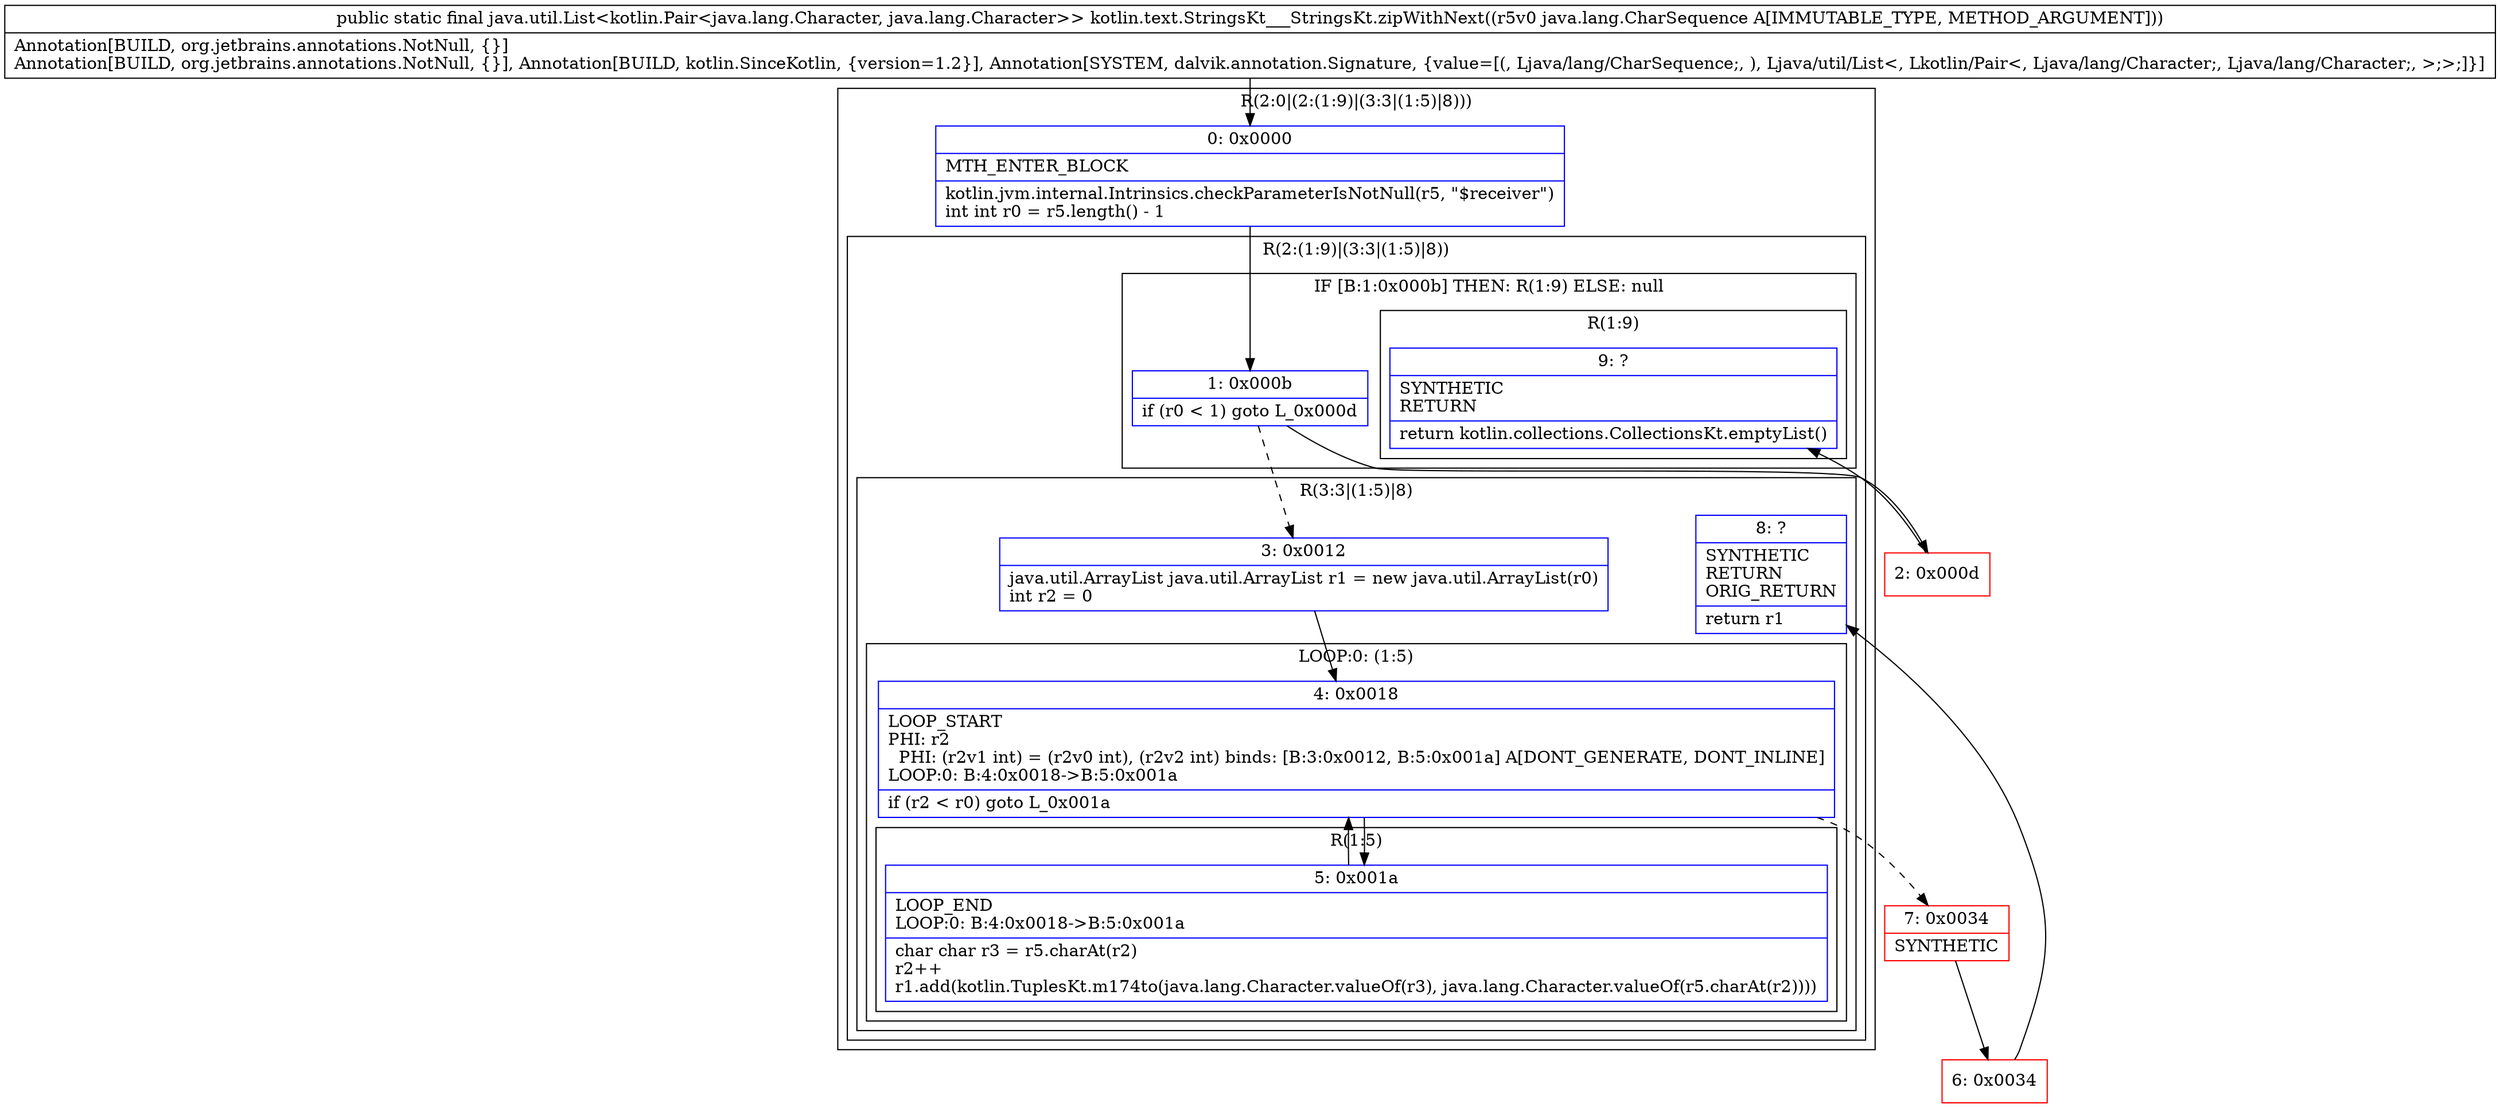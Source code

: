 digraph "CFG forkotlin.text.StringsKt___StringsKt.zipWithNext(Ljava\/lang\/CharSequence;)Ljava\/util\/List;" {
subgraph cluster_Region_534429026 {
label = "R(2:0|(2:(1:9)|(3:3|(1:5)|8)))";
node [shape=record,color=blue];
Node_0 [shape=record,label="{0\:\ 0x0000|MTH_ENTER_BLOCK\l|kotlin.jvm.internal.Intrinsics.checkParameterIsNotNull(r5, \"$receiver\")\lint int r0 = r5.length() \- 1\l}"];
subgraph cluster_Region_460128237 {
label = "R(2:(1:9)|(3:3|(1:5)|8))";
node [shape=record,color=blue];
subgraph cluster_IfRegion_738174943 {
label = "IF [B:1:0x000b] THEN: R(1:9) ELSE: null";
node [shape=record,color=blue];
Node_1 [shape=record,label="{1\:\ 0x000b|if (r0 \< 1) goto L_0x000d\l}"];
subgraph cluster_Region_1182527970 {
label = "R(1:9)";
node [shape=record,color=blue];
Node_9 [shape=record,label="{9\:\ ?|SYNTHETIC\lRETURN\l|return kotlin.collections.CollectionsKt.emptyList()\l}"];
}
}
subgraph cluster_Region_1886665763 {
label = "R(3:3|(1:5)|8)";
node [shape=record,color=blue];
Node_3 [shape=record,label="{3\:\ 0x0012|java.util.ArrayList java.util.ArrayList r1 = new java.util.ArrayList(r0)\lint r2 = 0\l}"];
subgraph cluster_LoopRegion_947396984 {
label = "LOOP:0: (1:5)";
node [shape=record,color=blue];
Node_4 [shape=record,label="{4\:\ 0x0018|LOOP_START\lPHI: r2 \l  PHI: (r2v1 int) = (r2v0 int), (r2v2 int) binds: [B:3:0x0012, B:5:0x001a] A[DONT_GENERATE, DONT_INLINE]\lLOOP:0: B:4:0x0018\-\>B:5:0x001a\l|if (r2 \< r0) goto L_0x001a\l}"];
subgraph cluster_Region_1921231544 {
label = "R(1:5)";
node [shape=record,color=blue];
Node_5 [shape=record,label="{5\:\ 0x001a|LOOP_END\lLOOP:0: B:4:0x0018\-\>B:5:0x001a\l|char char r3 = r5.charAt(r2)\lr2++\lr1.add(kotlin.TuplesKt.m174to(java.lang.Character.valueOf(r3), java.lang.Character.valueOf(r5.charAt(r2))))\l}"];
}
}
Node_8 [shape=record,label="{8\:\ ?|SYNTHETIC\lRETURN\lORIG_RETURN\l|return r1\l}"];
}
}
}
Node_2 [shape=record,color=red,label="{2\:\ 0x000d}"];
Node_6 [shape=record,color=red,label="{6\:\ 0x0034}"];
Node_7 [shape=record,color=red,label="{7\:\ 0x0034|SYNTHETIC\l}"];
MethodNode[shape=record,label="{public static final java.util.List\<kotlin.Pair\<java.lang.Character, java.lang.Character\>\> kotlin.text.StringsKt___StringsKt.zipWithNext((r5v0 java.lang.CharSequence A[IMMUTABLE_TYPE, METHOD_ARGUMENT]))  | Annotation[BUILD, org.jetbrains.annotations.NotNull, \{\}]\lAnnotation[BUILD, org.jetbrains.annotations.NotNull, \{\}], Annotation[BUILD, kotlin.SinceKotlin, \{version=1.2\}], Annotation[SYSTEM, dalvik.annotation.Signature, \{value=[(, Ljava\/lang\/CharSequence;, ), Ljava\/util\/List\<, Lkotlin\/Pair\<, Ljava\/lang\/Character;, Ljava\/lang\/Character;, \>;\>;]\}]\l}"];
MethodNode -> Node_0;
Node_0 -> Node_1;
Node_1 -> Node_2;
Node_1 -> Node_3[style=dashed];
Node_3 -> Node_4;
Node_4 -> Node_5;
Node_4 -> Node_7[style=dashed];
Node_5 -> Node_4;
Node_2 -> Node_9;
Node_6 -> Node_8;
Node_7 -> Node_6;
}

